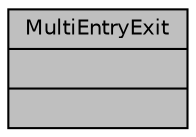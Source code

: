 digraph "MultiEntryExit"
{
  edge [fontname="Helvetica",fontsize="10",labelfontname="Helvetica",labelfontsize="10"];
  node [fontname="Helvetica",fontsize="10",shape=record];
  Node1 [label="{MultiEntryExit\n||}",height=0.2,width=0.4,color="black", fillcolor="grey75", style="filled", fontcolor="black"];
}
